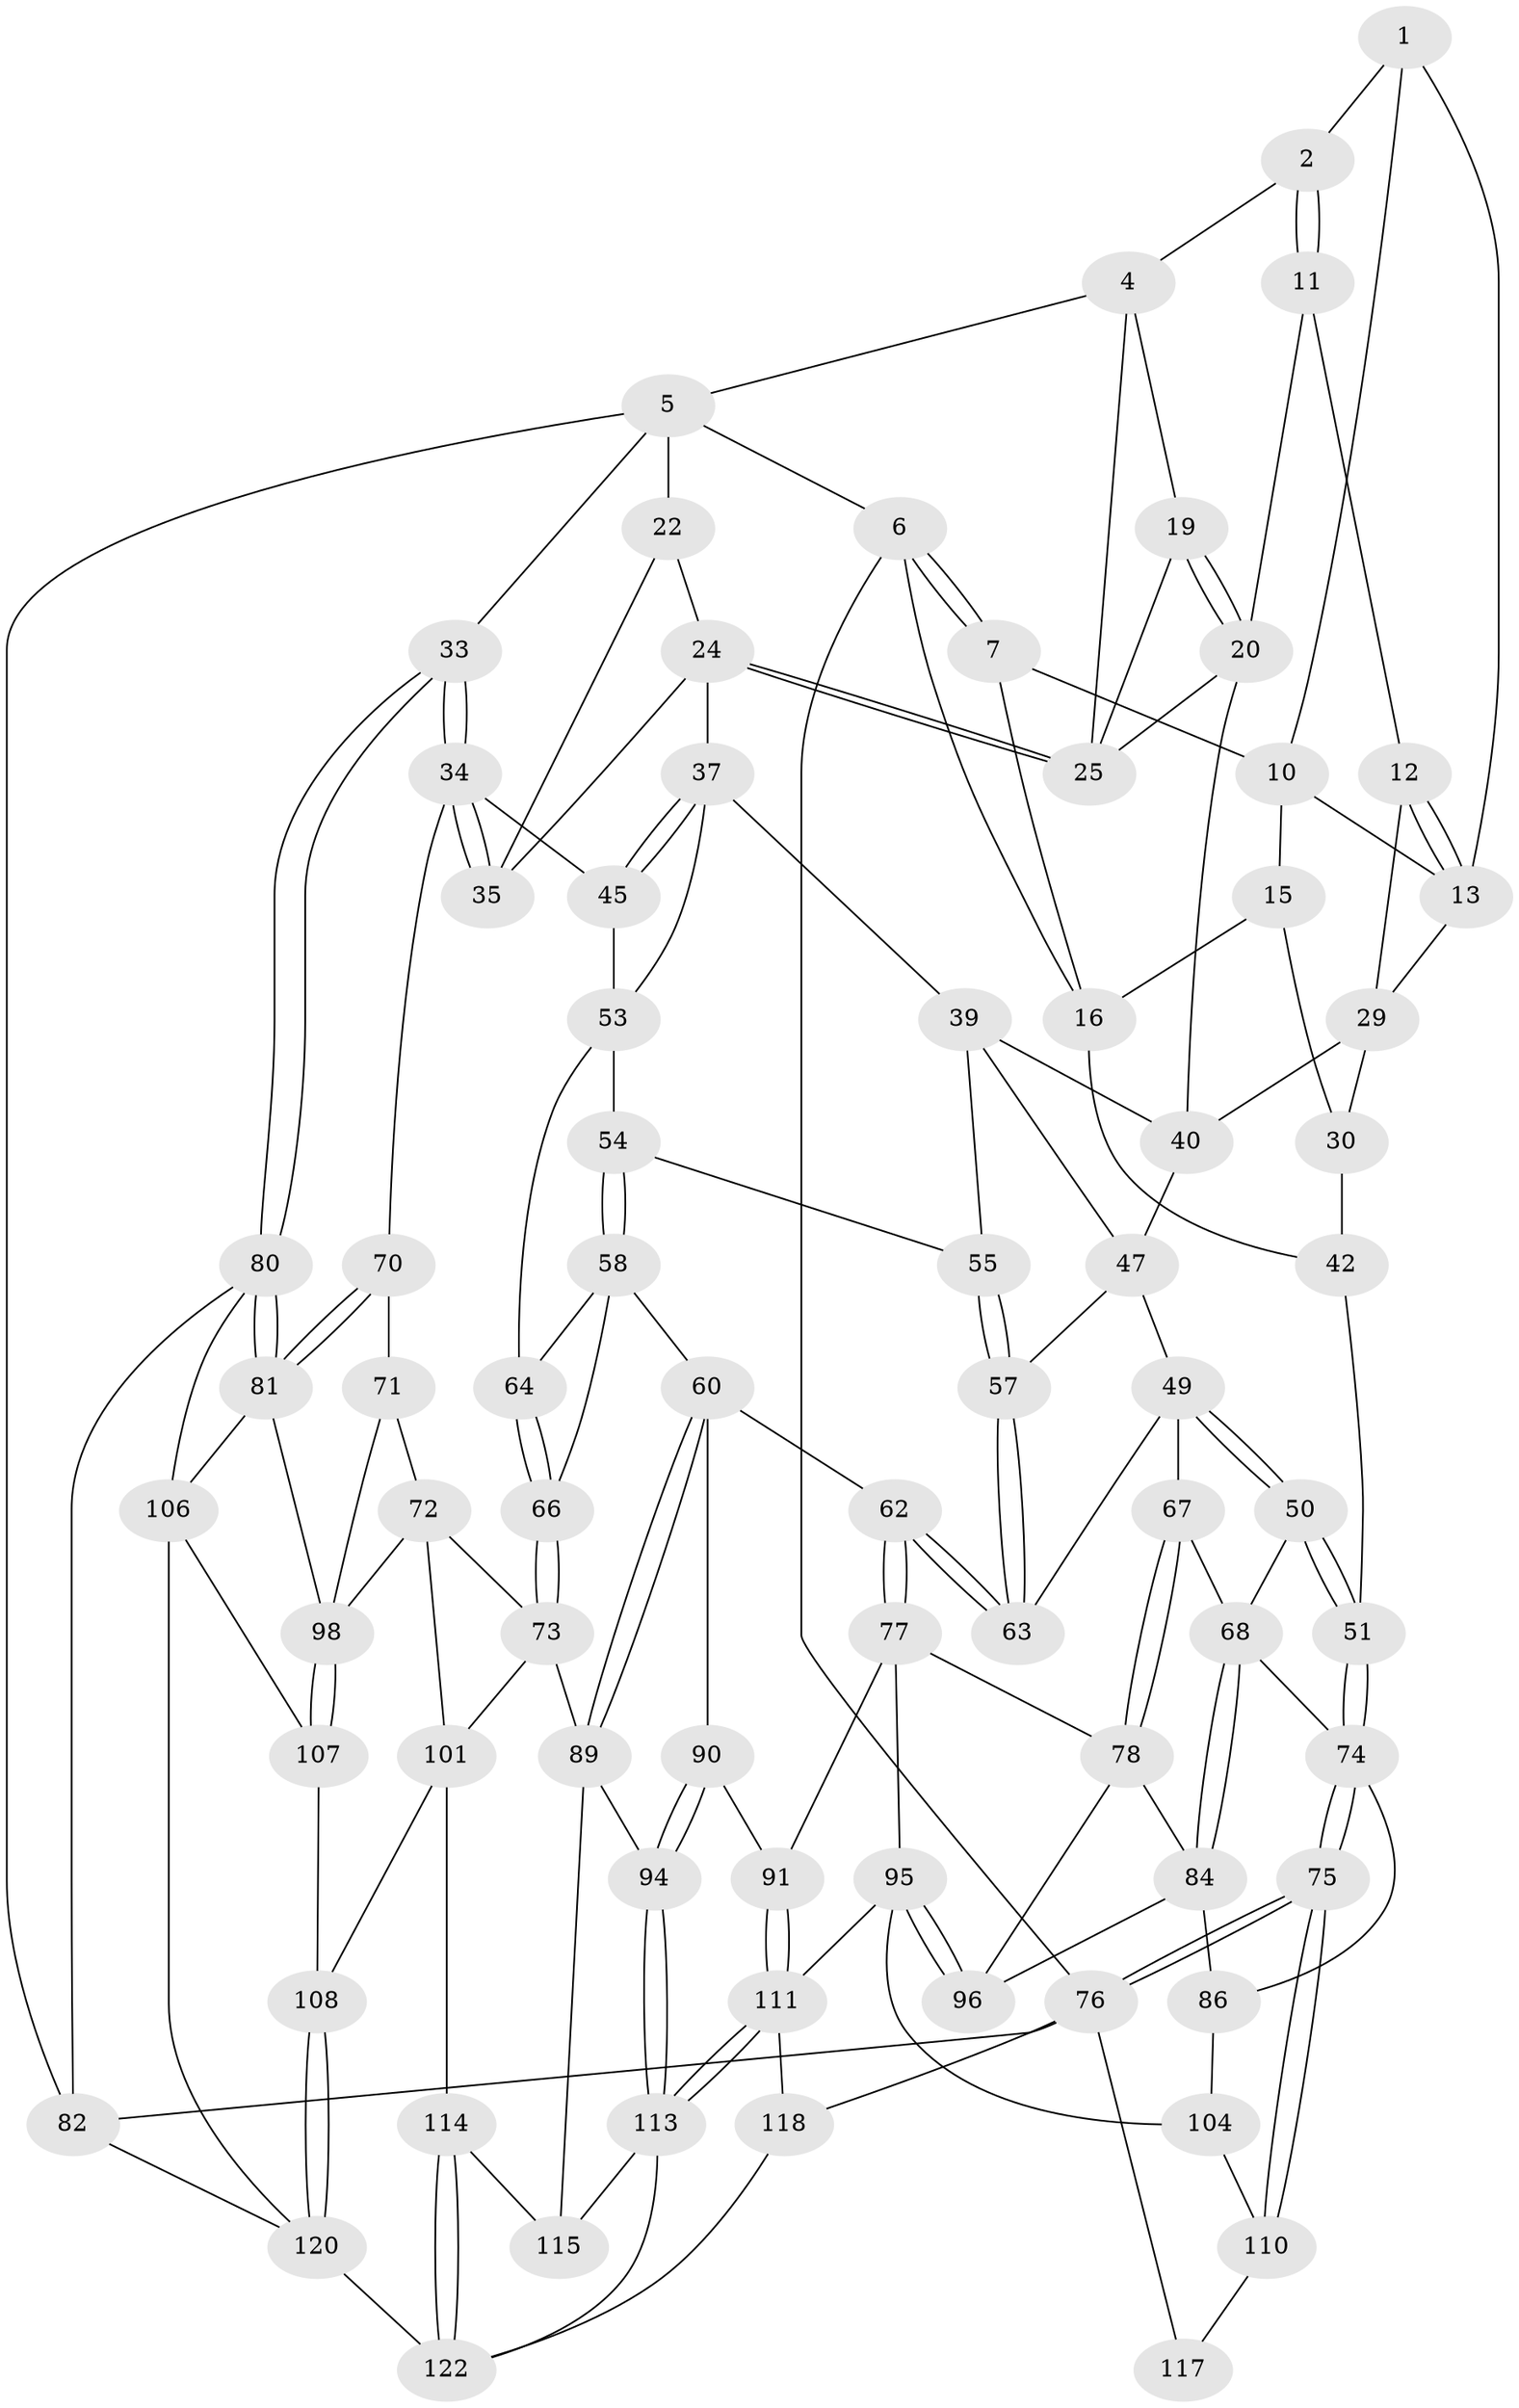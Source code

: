 // original degree distribution, {3: 0.024390243902439025, 4: 0.23577235772357724, 6: 0.22764227642276422, 5: 0.5121951219512195}
// Generated by graph-tools (version 1.1) at 2025/42/03/06/25 10:42:27]
// undirected, 78 vertices, 172 edges
graph export_dot {
graph [start="1"]
  node [color=gray90,style=filled];
  1 [pos="+0.2759381937812235+0",super="+9"];
  2 [pos="+0.42930039133114534+0",super="+3"];
  4 [pos="+0.7441898405175971+0",super="+18"];
  5 [pos="+0.7655529789784777+0",super="+28"];
  6 [pos="+0+0"];
  7 [pos="+0+0",super="+8"];
  10 [pos="+0.1312567435107489+0.0921779815082624",super="+14"];
  11 [pos="+0.3761983268189217+0.1770612997613344",super="+17"];
  12 [pos="+0.34383048826964807+0.16909844616661002"];
  13 [pos="+0.3035386898591619+0.1369478686102887",super="+27"];
  15 [pos="+0.07852144728741021+0.1574483077293502"];
  16 [pos="+0.06165276218023831+0.1563863922982739",super="+41"];
  19 [pos="+0.6701894551112506+0.07388113469378017"];
  20 [pos="+0.5795719961112463+0.20593422732682362",super="+21"];
  22 [pos="+0.8687667926457358+0.09211698657306254",super="+23"];
  24 [pos="+0.7590134065395968+0.19294664161132574",super="+36"];
  25 [pos="+0.7381259398849347+0.17801797395370123",super="+26"];
  29 [pos="+0.17618899141501673+0.31003319733995677",super="+32"];
  30 [pos="+0.16139761148874357+0.2992264683628595",super="+31"];
  33 [pos="+1+0.39037737145443574"];
  34 [pos="+1+0.39165285877070893",super="+44"];
  35 [pos="+0.9277256687631336+0.26312241802837505"];
  37 [pos="+0.7536448481124194+0.28972201179886314",super="+38"];
  39 [pos="+0.5097769505610011+0.24796835992292013",super="+52"];
  40 [pos="+0.5078622296593339+0.2421675593853794",super="+43"];
  42 [pos="+0+0.34483082226701667",super="+46"];
  45 [pos="+0.8029150825222463+0.4917550850775286"];
  47 [pos="+0.2113742731372158+0.3846507209586467",super="+48"];
  49 [pos="+0.1672120948815342+0.4675680159294629",super="+65"];
  50 [pos="+0.08595141103542794+0.5126739225090997"];
  51 [pos="+0+0.4447106925747294"];
  53 [pos="+0.5432772683821879+0.33154488704189106",super="+56"];
  54 [pos="+0.507879142240151+0.4493362738326127"];
  55 [pos="+0.4078786158648949+0.4764087733276195"];
  57 [pos="+0.3889024247351191+0.5071413082722732"];
  58 [pos="+0.5357038365848478+0.5124579102091392",super="+59"];
  60 [pos="+0.42760076041976675+0.6227634383025585",super="+61"];
  62 [pos="+0.363871948453367+0.60697112479704"];
  63 [pos="+0.35901065453386527+0.595661441028169"];
  64 [pos="+0.5766961178849573+0.5412290554783967"];
  66 [pos="+0.5835965066490962+0.6710919667368656"];
  67 [pos="+0.23479272923905173+0.6432266659503306"];
  68 [pos="+0.15908213518703002+0.6454671292741183",super="+69"];
  70 [pos="+0.8047200033177417+0.5579154900475214"];
  71 [pos="+0.686448167009832+0.6836088373368796"];
  72 [pos="+0.6743129373394534+0.6883332357078024",super="+100"];
  73 [pos="+0.6032488082671745+0.7025920972128905",super="+88"];
  74 [pos="+0+0.6941963701217482",super="+79"];
  75 [pos="+0+1"];
  76 [pos="+0+1",super="+119"];
  77 [pos="+0.34632631545523107+0.6311800299011684",super="+92"];
  78 [pos="+0.27107256716398037+0.6663623442549428",super="+87"];
  80 [pos="+1+0.6172926571324667",super="+83"];
  81 [pos="+0.8853198490048592+0.722112886947672",super="+97"];
  82 [pos="+1+1"];
  84 [pos="+0.15963553070792996+0.6495921548732869",super="+85"];
  86 [pos="+0.07600371873335218+0.7703170995850072"];
  89 [pos="+0.5254033023120583+0.7975662865752332",super="+93"];
  90 [pos="+0.43072259945237584+0.8091039120021573"];
  91 [pos="+0.42221004964054104+0.8092094444702559"];
  94 [pos="+0.45076614183791064+0.8158703809422465"];
  95 [pos="+0.2515230198221343+0.7996802619424737",super="+103"];
  96 [pos="+0.2394913856026938+0.7615900177041987"];
  98 [pos="+0.8531374426841619+0.7707964840580435",super="+99"];
  101 [pos="+0.7088373719219653+0.8716238379289295",super="+102"];
  104 [pos="+0.20365235635422738+0.8563970560124367",super="+105"];
  106 [pos="+1+0.8973345455675359",super="+109"];
  107 [pos="+0.838431431568055+0.8453633717369416"];
  108 [pos="+0.7748486522989761+0.8952802627940687"];
  110 [pos="+0+0.9227888623495585"];
  111 [pos="+0.34205471964221384+0.901760181278848",super="+112"];
  113 [pos="+0.37540611427509174+0.9510812224367684",super="+116"];
  114 [pos="+0.6362955472899245+0.8978004349807449"];
  115 [pos="+0.47061936371522584+0.996014903113411"];
  117 [pos="+0.18877339488445818+0.8697488223125142"];
  118 [pos="+0.29743119618920144+1"];
  120 [pos="+0.8215166736937768+1",super="+121"];
  122 [pos="+0.7101503533549003+1",super="+123"];
  1 -- 2;
  1 -- 10;
  1 -- 13;
  2 -- 11 [weight=2];
  2 -- 11;
  2 -- 4;
  4 -- 5;
  4 -- 25;
  4 -- 19;
  5 -- 6;
  5 -- 22 [weight=2];
  5 -- 33;
  5 -- 82;
  6 -- 7;
  6 -- 7;
  6 -- 76;
  6 -- 16;
  7 -- 16;
  7 -- 10;
  10 -- 15;
  10 -- 13;
  11 -- 12;
  11 -- 20;
  12 -- 13;
  12 -- 13;
  12 -- 29;
  13 -- 29;
  15 -- 16;
  15 -- 30;
  16 -- 42;
  19 -- 20;
  19 -- 20;
  19 -- 25;
  20 -- 25;
  20 -- 40;
  22 -- 24;
  22 -- 35;
  24 -- 25;
  24 -- 25;
  24 -- 35;
  24 -- 37;
  29 -- 30;
  29 -- 40;
  30 -- 42 [weight=2];
  33 -- 34;
  33 -- 34;
  33 -- 80;
  33 -- 80;
  34 -- 35;
  34 -- 35;
  34 -- 45;
  34 -- 70;
  37 -- 45;
  37 -- 45;
  37 -- 53;
  37 -- 39;
  39 -- 40;
  39 -- 55;
  39 -- 47;
  40 -- 47;
  42 -- 51;
  45 -- 53;
  47 -- 49;
  47 -- 57;
  49 -- 50;
  49 -- 50;
  49 -- 67;
  49 -- 63;
  50 -- 51;
  50 -- 51;
  50 -- 68;
  51 -- 74;
  51 -- 74;
  53 -- 54;
  53 -- 64;
  54 -- 55;
  54 -- 58;
  54 -- 58;
  55 -- 57;
  55 -- 57;
  57 -- 63;
  57 -- 63;
  58 -- 64;
  58 -- 60;
  58 -- 66;
  60 -- 89;
  60 -- 89;
  60 -- 90;
  60 -- 62;
  62 -- 63;
  62 -- 63;
  62 -- 77;
  62 -- 77;
  64 -- 66;
  64 -- 66;
  66 -- 73;
  66 -- 73;
  67 -- 68;
  67 -- 78;
  67 -- 78;
  68 -- 84;
  68 -- 84;
  68 -- 74;
  70 -- 71;
  70 -- 81;
  70 -- 81;
  71 -- 72;
  71 -- 98;
  72 -- 73;
  72 -- 101;
  72 -- 98;
  73 -- 89;
  73 -- 101;
  74 -- 75;
  74 -- 75;
  74 -- 86;
  75 -- 76;
  75 -- 76;
  75 -- 110;
  75 -- 110;
  76 -- 82;
  76 -- 117;
  76 -- 118;
  77 -- 78;
  77 -- 91;
  77 -- 95;
  78 -- 96;
  78 -- 84;
  80 -- 81;
  80 -- 81;
  80 -- 82;
  80 -- 106;
  81 -- 98;
  81 -- 106;
  82 -- 120;
  84 -- 96;
  84 -- 86;
  86 -- 104;
  89 -- 115;
  89 -- 94;
  90 -- 91;
  90 -- 94;
  90 -- 94;
  91 -- 111;
  91 -- 111;
  94 -- 113;
  94 -- 113;
  95 -- 96;
  95 -- 96;
  95 -- 104;
  95 -- 111;
  98 -- 107;
  98 -- 107;
  101 -- 108;
  101 -- 114;
  104 -- 110;
  106 -- 120;
  106 -- 107;
  107 -- 108;
  108 -- 120;
  108 -- 120;
  110 -- 117;
  111 -- 113;
  111 -- 113;
  111 -- 118;
  113 -- 115;
  113 -- 122;
  114 -- 115;
  114 -- 122;
  114 -- 122;
  118 -- 122;
  120 -- 122;
}
